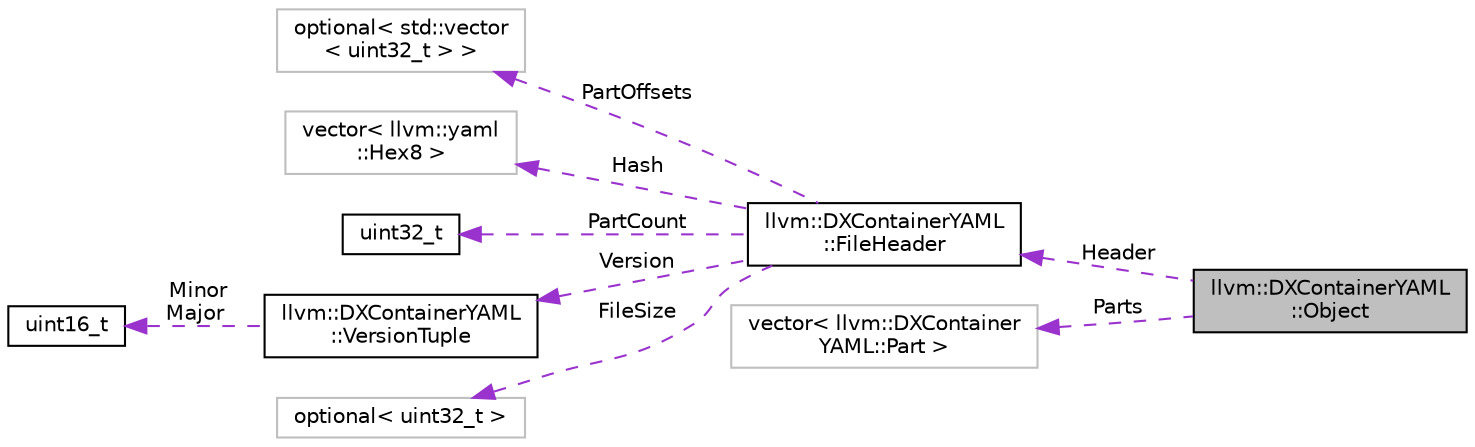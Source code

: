 digraph "llvm::DXContainerYAML::Object"
{
 // LATEX_PDF_SIZE
  bgcolor="transparent";
  edge [fontname="Helvetica",fontsize="10",labelfontname="Helvetica",labelfontsize="10"];
  node [fontname="Helvetica",fontsize="10",shape=record];
  rankdir="LR";
  Node1 [label="llvm::DXContainerYAML\l::Object",height=0.2,width=0.4,color="black", fillcolor="grey75", style="filled", fontcolor="black",tooltip=" "];
  Node2 -> Node1 [dir="back",color="darkorchid3",fontsize="10",style="dashed",label=" Header" ,fontname="Helvetica"];
  Node2 [label="llvm::DXContainerYAML\l::FileHeader",height=0.2,width=0.4,color="black",URL="$structllvm_1_1DXContainerYAML_1_1FileHeader.html",tooltip=" "];
  Node3 -> Node2 [dir="back",color="darkorchid3",fontsize="10",style="dashed",label=" PartOffsets" ,fontname="Helvetica"];
  Node3 [label="optional\< std::vector\l\< uint32_t \> \>",height=0.2,width=0.4,color="grey75",tooltip=" "];
  Node4 -> Node2 [dir="back",color="darkorchid3",fontsize="10",style="dashed",label=" Hash" ,fontname="Helvetica"];
  Node4 [label="vector\< llvm::yaml\l::Hex8 \>",height=0.2,width=0.4,color="grey75",tooltip=" "];
  Node5 -> Node2 [dir="back",color="darkorchid3",fontsize="10",style="dashed",label=" PartCount" ,fontname="Helvetica"];
  Node5 [label="uint32_t",height=0.2,width=0.4,color="black",URL="$classuint32__t.html",tooltip=" "];
  Node6 -> Node2 [dir="back",color="darkorchid3",fontsize="10",style="dashed",label=" Version" ,fontname="Helvetica"];
  Node6 [label="llvm::DXContainerYAML\l::VersionTuple",height=0.2,width=0.4,color="black",URL="$structllvm_1_1DXContainerYAML_1_1VersionTuple.html",tooltip=" "];
  Node7 -> Node6 [dir="back",color="darkorchid3",fontsize="10",style="dashed",label=" Minor\nMajor" ,fontname="Helvetica"];
  Node7 [label="uint16_t",height=0.2,width=0.4,color="black",URL="$classuint16__t.html",tooltip=" "];
  Node8 -> Node2 [dir="back",color="darkorchid3",fontsize="10",style="dashed",label=" FileSize" ,fontname="Helvetica"];
  Node8 [label="optional\< uint32_t \>",height=0.2,width=0.4,color="grey75",tooltip=" "];
  Node9 -> Node1 [dir="back",color="darkorchid3",fontsize="10",style="dashed",label=" Parts" ,fontname="Helvetica"];
  Node9 [label="vector\< llvm::DXContainer\lYAML::Part \>",height=0.2,width=0.4,color="grey75",tooltip=" "];
}
